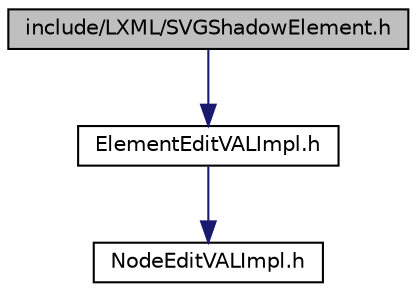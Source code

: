 digraph G
{
  edge [fontname="Helvetica",fontsize="10",labelfontname="Helvetica",labelfontsize="10"];
  node [fontname="Helvetica",fontsize="10",shape=record];
  Node1 [label="include/LXML/SVGShadowElement.h",height=0.2,width=0.4,color="black", fillcolor="grey75", style="filled" fontcolor="black"];
  Node1 -> Node2 [color="midnightblue",fontsize="10",style="solid",fontname="Helvetica"];
  Node2 [label="ElementEditVALImpl.h",height=0.2,width=0.4,color="black", fillcolor="white", style="filled",URL="$_element_edit_v_a_l_impl_8h.html"];
  Node2 -> Node3 [color="midnightblue",fontsize="10",style="solid",fontname="Helvetica"];
  Node3 [label="NodeEditVALImpl.h",height=0.2,width=0.4,color="black", fillcolor="white", style="filled",URL="$_node_edit_v_a_l_impl_8h.html"];
}

